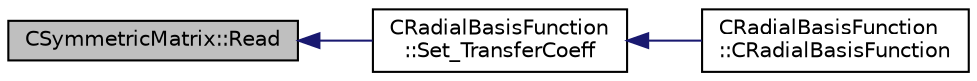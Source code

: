 digraph "CSymmetricMatrix::Read"
{
  edge [fontname="Helvetica",fontsize="10",labelfontname="Helvetica",labelfontsize="10"];
  node [fontname="Helvetica",fontsize="10",shape=record];
  rankdir="LR";
  Node27 [label="CSymmetricMatrix::Read",height=0.2,width=0.4,color="black", fillcolor="grey75", style="filled", fontcolor="black"];
  Node27 -> Node28 [dir="back",color="midnightblue",fontsize="10",style="solid",fontname="Helvetica"];
  Node28 [label="CRadialBasisFunction\l::Set_TransferCoeff",height=0.2,width=0.4,color="black", fillcolor="white", style="filled",URL="$class_c_radial_basis_function.html#a913cab8d07b872d2b545fd1b8c0c91d3",tooltip="Set up transfer matrix defining relation between two meshes. "];
  Node28 -> Node29 [dir="back",color="midnightblue",fontsize="10",style="solid",fontname="Helvetica"];
  Node29 [label="CRadialBasisFunction\l::CRadialBasisFunction",height=0.2,width=0.4,color="black", fillcolor="white", style="filled",URL="$class_c_radial_basis_function.html#a390e7399b8fd35938449c1da47a79321",tooltip="Constructor of the class. "];
}
